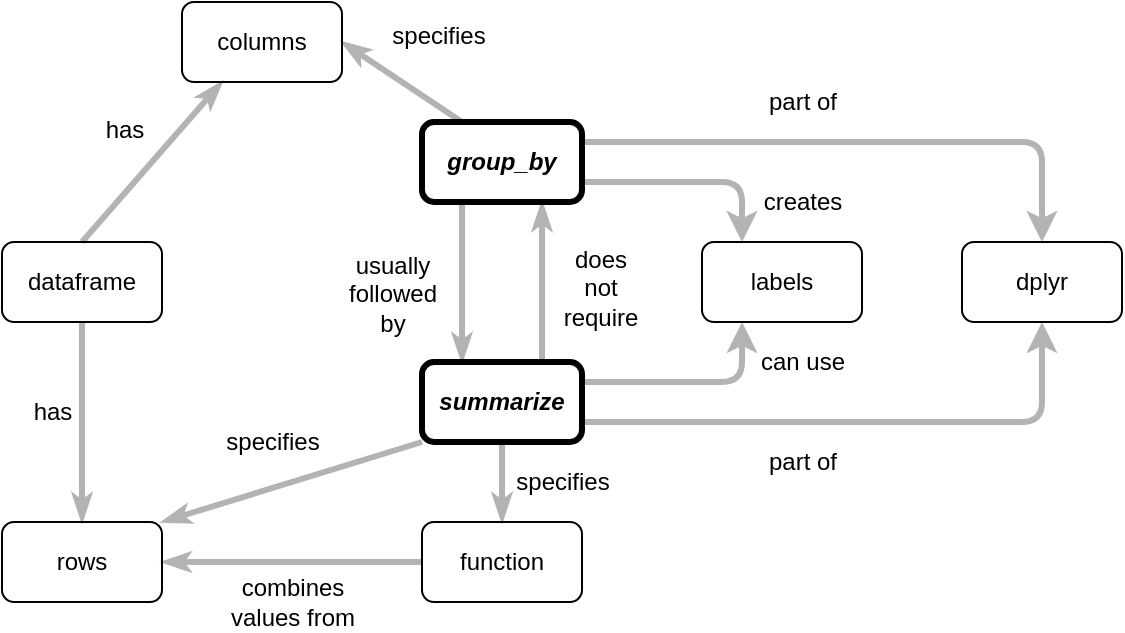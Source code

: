 <mxfile version="13.6.2" type="device"><diagram name="Page-1" id="42789a77-a242-8287-6e28-9cd8cfd52e62"><mxGraphModel dx="946" dy="680" grid="1" gridSize="10" guides="1" tooltips="1" connect="1" arrows="1" fold="1" page="1" pageScale="1" pageWidth="1100" pageHeight="850" background="#ffffff" math="0" shadow="0"><root><mxCell id="0"/><mxCell id="1" parent="0"/><mxCell id="qi2V5mZbLfldVZf9qOz1-2" value="has" style="edgeStyle=none;rounded=1;html=1;labelBackgroundColor=#FFFFFF;startArrow=none;startFill=0;startSize=5;endArrow=classicThin;endFill=1;endSize=5;jettySize=auto;orthogonalLoop=1;strokeColor=#B3B3B3;strokeWidth=3;fontFamily=Helvetica;fontSize=12;exitX=0.5;exitY=1;exitDx=0;exitDy=0;entryX=0.5;entryY=0;entryDx=0;entryDy=0;verticalAlign=middle;" edge="1" parent="1" source="qi2V5mZbLfldVZf9qOz1-7" target="qi2V5mZbLfldVZf9qOz1-9"><mxGeometry x="-0.108" y="-15" relative="1" as="geometry"><mxPoint as="offset"/></mxGeometry></mxCell><mxCell id="qi2V5mZbLfldVZf9qOz1-5" value="has" style="edgeStyle=none;rounded=1;html=1;labelBackgroundColor=none;startArrow=none;startFill=0;startSize=5;endArrow=classicThin;endFill=1;endSize=5;jettySize=auto;orthogonalLoop=1;strokeColor=#B3B3B3;strokeWidth=3;fontFamily=Helvetica;fontSize=12;exitX=0.5;exitY=0;exitDx=0;exitDy=0;entryX=0.25;entryY=1;entryDx=0;entryDy=0;verticalAlign=middle;" edge="1" parent="1" source="qi2V5mZbLfldVZf9qOz1-7" target="qi2V5mZbLfldVZf9qOz1-10"><mxGeometry x="0.046" y="21" relative="1" as="geometry"><mxPoint x="305.498" y="-7.347" as="sourcePoint"/><mxPoint x="222.111" y="56.137" as="targetPoint"/><mxPoint as="offset"/></mxGeometry></mxCell><mxCell id="qi2V5mZbLfldVZf9qOz1-6" value="specifies" style="edgeStyle=none;rounded=1;html=1;labelBackgroundColor=none;startArrow=none;startFill=0;startSize=5;endArrow=classicThin;endFill=1;endSize=5;jettySize=auto;orthogonalLoop=1;strokeColor=#B3B3B3;strokeWidth=3;fontFamily=Helvetica;fontSize=12;exitX=0.25;exitY=0;exitDx=0;exitDy=0;entryX=1;entryY=0.5;entryDx=0;entryDy=0;verticalAlign=middle;" edge="1" parent="1" source="qi2V5mZbLfldVZf9qOz1-12" target="qi2V5mZbLfldVZf9qOz1-10"><mxGeometry x="-0.061" y="-29" relative="1" as="geometry"><mxPoint x="407.5" y="75" as="sourcePoint"/><mxPoint x="235" y="75" as="targetPoint"/><mxPoint as="offset"/></mxGeometry></mxCell><mxCell id="qi2V5mZbLfldVZf9qOz1-8" style="edgeStyle=orthogonalEdgeStyle;rounded=0;orthogonalLoop=1;jettySize=auto;html=1;exitX=0.5;exitY=1;exitDx=0;exitDy=0;strokeWidth=3;fontSize=12;fontFamily=Helvetica;" edge="1" parent="1" source="qi2V5mZbLfldVZf9qOz1-7" target="qi2V5mZbLfldVZf9qOz1-7"><mxGeometry relative="1" as="geometry"/></mxCell><mxCell id="qi2V5mZbLfldVZf9qOz1-14" value="" style="endArrow=classic;html=1;strokeWidth=3;strokeColor=#B3B3B3;exitX=1;exitY=0.75;exitDx=0;exitDy=0;verticalAlign=middle;fontSize=12;labelBackgroundColor=none;fontFamily=Helvetica;entryX=0.25;entryY=0;entryDx=0;entryDy=0;" edge="1" parent="1" source="qi2V5mZbLfldVZf9qOz1-12" target="qi2V5mZbLfldVZf9qOz1-13"><mxGeometry x="0.103" y="-17" width="50" height="50" relative="1" as="geometry"><mxPoint x="330" y="190" as="sourcePoint"/><mxPoint x="410" y="30" as="targetPoint"/><Array as="points"><mxPoint x="410" y="130"/></Array><mxPoint as="offset"/></mxGeometry></mxCell><mxCell id="qi2V5mZbLfldVZf9qOz1-59" value="&lt;span style=&quot;font-size: 12px&quot;&gt;creates&lt;/span&gt;" style="edgeLabel;html=1;align=center;verticalAlign=middle;resizable=0;points=[];" vertex="1" connectable="0" parent="qi2V5mZbLfldVZf9qOz1-14"><mxGeometry x="0.017" relative="1" as="geometry"><mxPoint x="54" y="10" as="offset"/></mxGeometry></mxCell><mxCell id="qi2V5mZbLfldVZf9qOz1-54" value="can use" style="endArrow=classic;html=1;strokeWidth=3;strokeColor=#B3B3B3;exitX=1;exitY=0.25;exitDx=0;exitDy=0;verticalAlign=middle;fontSize=12;labelBackgroundColor=none;fontFamily=Helvetica;entryX=0.25;entryY=1;entryDx=0;entryDy=0;" edge="1" parent="1" source="qi2V5mZbLfldVZf9qOz1-53" target="qi2V5mZbLfldVZf9qOz1-13"><mxGeometry x="0.455" y="32" width="50" height="50" relative="1" as="geometry"><mxPoint x="327.04" y="118" as="sourcePoint"/><mxPoint x="410" y="50" as="targetPoint"/><Array as="points"><mxPoint x="410" y="230"/></Array><mxPoint x="62" y="-10" as="offset"/></mxGeometry></mxCell><mxCell id="qi2V5mZbLfldVZf9qOz1-55" value="usually&lt;br&gt;followed&lt;br&gt;by" style="edgeStyle=none;rounded=1;html=1;labelBackgroundColor=#FFFFFF;startArrow=none;startFill=0;startSize=5;endArrow=classicThin;endFill=1;endSize=5;jettySize=auto;orthogonalLoop=1;strokeColor=#B3B3B3;strokeWidth=3;fontFamily=Helvetica;fontSize=12;exitX=0.25;exitY=1;exitDx=0;exitDy=0;entryX=0.25;entryY=0;entryDx=0;entryDy=0;verticalAlign=middle;" edge="1" parent="1" source="qi2V5mZbLfldVZf9qOz1-12" target="qi2V5mZbLfldVZf9qOz1-53"><mxGeometry x="0.143" y="-35" relative="1" as="geometry"><mxPoint as="offset"/><mxPoint x="120" y="160" as="sourcePoint"/><mxPoint x="170" y="373.5" as="targetPoint"/></mxGeometry></mxCell><mxCell id="qi2V5mZbLfldVZf9qOz1-56" value="does&lt;br&gt;not&lt;br&gt;require" style="edgeStyle=none;rounded=1;html=1;labelBackgroundColor=none;startArrow=none;startFill=0;startSize=5;endArrow=classicThin;endFill=1;endSize=5;jettySize=auto;orthogonalLoop=1;strokeColor=#B3B3B3;strokeWidth=3;fontFamily=Helvetica;fontSize=12;exitX=0.75;exitY=0;exitDx=0;exitDy=0;entryX=0.75;entryY=1;entryDx=0;entryDy=0;verticalAlign=middle;" edge="1" parent="1" source="qi2V5mZbLfldVZf9qOz1-53" target="qi2V5mZbLfldVZf9qOz1-12"><mxGeometry x="-0.061" y="-29" relative="1" as="geometry"><mxPoint x="280" y="120" as="sourcePoint"/><mxPoint x="210" y="30" as="targetPoint"/><mxPoint as="offset"/></mxGeometry></mxCell><mxCell id="qi2V5mZbLfldVZf9qOz1-57" value="specifies" style="edgeStyle=none;rounded=1;html=1;labelBackgroundColor=#FFFFFF;startArrow=none;startFill=0;startSize=5;endArrow=classicThin;endFill=1;endSize=5;jettySize=auto;orthogonalLoop=1;strokeColor=#B3B3B3;strokeWidth=3;fontFamily=Helvetica;fontSize=12;exitX=0.5;exitY=1;exitDx=0;exitDy=0;entryX=0.5;entryY=0;entryDx=0;entryDy=0;verticalAlign=middle;" edge="1" parent="1" source="qi2V5mZbLfldVZf9qOz1-53" target="qi2V5mZbLfldVZf9qOz1-21"><mxGeometry y="30" relative="1" as="geometry"><mxPoint as="offset"/><mxPoint x="280" y="160" as="sourcePoint"/><mxPoint x="280" y="230" as="targetPoint"/></mxGeometry></mxCell><mxCell id="qi2V5mZbLfldVZf9qOz1-58" value="combines&lt;br&gt;values from" style="edgeStyle=none;rounded=1;html=1;labelBackgroundColor=none;startArrow=none;startFill=0;startSize=5;endArrow=classicThin;endFill=1;endSize=5;jettySize=auto;orthogonalLoop=1;strokeColor=#B3B3B3;strokeWidth=3;fontFamily=Helvetica;fontSize=12;exitX=0;exitY=0.5;exitDx=0;exitDy=0;entryX=1;entryY=0.5;entryDx=0;entryDy=0;verticalAlign=middle;" edge="1" parent="1" source="qi2V5mZbLfldVZf9qOz1-21" target="qi2V5mZbLfldVZf9qOz1-9"><mxGeometry y="20" relative="1" as="geometry"><mxPoint x="280" y="120" as="sourcePoint"/><mxPoint x="210" y="30" as="targetPoint"/><mxPoint as="offset"/></mxGeometry></mxCell><mxCell id="qi2V5mZbLfldVZf9qOz1-60" value="" style="endArrow=classic;html=1;strokeWidth=3;strokeColor=#B3B3B3;exitX=1;exitY=0.25;exitDx=0;exitDy=0;verticalAlign=middle;fontSize=12;labelBackgroundColor=none;fontFamily=Helvetica;entryX=0.5;entryY=0;entryDx=0;entryDy=0;" edge="1" parent="1" source="qi2V5mZbLfldVZf9qOz1-12" target="qi2V5mZbLfldVZf9qOz1-22"><mxGeometry x="0.103" y="-17" width="50" height="50" relative="1" as="geometry"><mxPoint x="340" y="140" as="sourcePoint"/><mxPoint x="420" y="170" as="targetPoint"/><Array as="points"><mxPoint x="560" y="110"/></Array><mxPoint as="offset"/></mxGeometry></mxCell><mxCell id="qi2V5mZbLfldVZf9qOz1-61" value="&lt;span style=&quot;font-size: 12px&quot;&gt;part of&lt;/span&gt;" style="edgeLabel;html=1;align=center;verticalAlign=middle;resizable=0;points=[];" vertex="1" connectable="0" parent="qi2V5mZbLfldVZf9qOz1-60"><mxGeometry x="0.017" relative="1" as="geometry"><mxPoint x="-33" y="-20" as="offset"/></mxGeometry></mxCell><mxCell id="qi2V5mZbLfldVZf9qOz1-63" value="part of" style="endArrow=classic;html=1;strokeWidth=3;strokeColor=#B3B3B3;exitX=1;exitY=0.75;exitDx=0;exitDy=0;verticalAlign=middle;fontSize=12;labelBackgroundColor=none;fontFamily=Helvetica;entryX=0.5;entryY=1;entryDx=0;entryDy=0;" edge="1" parent="1" source="qi2V5mZbLfldVZf9qOz1-53" target="qi2V5mZbLfldVZf9qOz1-22"><mxGeometry x="-0.214" y="-20" width="50" height="50" relative="1" as="geometry"><mxPoint x="340" y="240" as="sourcePoint"/><mxPoint x="420" y="210" as="targetPoint"/><Array as="points"><mxPoint x="560" y="250"/></Array><mxPoint as="offset"/></mxGeometry></mxCell><mxCell id="qi2V5mZbLfldVZf9qOz1-64" value="specifies" style="edgeStyle=none;rounded=1;html=1;labelBackgroundColor=#FFFFFF;startArrow=none;startFill=0;startSize=5;endArrow=classicThin;endFill=1;endSize=5;jettySize=auto;orthogonalLoop=1;strokeColor=#B3B3B3;strokeWidth=3;fontFamily=Helvetica;fontSize=12;exitX=0;exitY=1;exitDx=0;exitDy=0;entryX=1;entryY=0;entryDx=0;entryDy=0;verticalAlign=middle;" edge="1" parent="1" source="qi2V5mZbLfldVZf9qOz1-53" target="qi2V5mZbLfldVZf9qOz1-9"><mxGeometry x="0.05" y="-22" relative="1" as="geometry"><mxPoint as="offset"/><mxPoint x="300" y="270" as="sourcePoint"/><mxPoint x="260" y="310" as="targetPoint"/></mxGeometry></mxCell><mxCell id="qi2V5mZbLfldVZf9qOz1-7" value="dataframe" style="rounded=1;whiteSpace=wrap;html=1;fontSize=12;fontFamily=Helvetica;fillColor=none;" vertex="1" parent="1"><mxGeometry x="40" y="160" width="80" height="40" as="geometry"/></mxCell><mxCell id="qi2V5mZbLfldVZf9qOz1-9" value="rows" style="rounded=1;whiteSpace=wrap;html=1;fontSize=12;fontFamily=Helvetica;fillColor=none;" vertex="1" parent="1"><mxGeometry x="40" y="300" width="80" height="40" as="geometry"/></mxCell><mxCell id="qi2V5mZbLfldVZf9qOz1-10" value="columns" style="rounded=1;whiteSpace=wrap;html=1;fontSize=12;fontFamily=Helvetica;fillColor=none;" vertex="1" parent="1"><mxGeometry x="130" y="40" width="80" height="40" as="geometry"/></mxCell><mxCell id="qi2V5mZbLfldVZf9qOz1-12" value="&lt;b style=&quot;font-size: 12px&quot;&gt;&lt;i style=&quot;font-size: 12px&quot;&gt;group_by&lt;/i&gt;&lt;/b&gt;" style="rounded=1;whiteSpace=wrap;html=1;strokeWidth=3;fontSize=12;fontFamily=Helvetica;fillColor=none;" vertex="1" parent="1"><mxGeometry x="250" y="100" width="80" height="40" as="geometry"/></mxCell><mxCell id="qi2V5mZbLfldVZf9qOz1-13" value="labels" style="rounded=1;whiteSpace=wrap;html=1;fontSize=12;fontFamily=Helvetica;fillColor=none;" vertex="1" parent="1"><mxGeometry x="390" y="160" width="80" height="40" as="geometry"/></mxCell><mxCell id="qi2V5mZbLfldVZf9qOz1-21" value="function" style="rounded=1;whiteSpace=wrap;html=1;fontSize=12;fontFamily=Helvetica;fillColor=none;" vertex="1" parent="1"><mxGeometry x="250" y="300" width="80" height="40" as="geometry"/></mxCell><mxCell id="qi2V5mZbLfldVZf9qOz1-22" value="dplyr" style="rounded=1;whiteSpace=wrap;html=1;fontSize=12;fontFamily=Helvetica;fillColor=none;" vertex="1" parent="1"><mxGeometry x="520" y="160" width="80" height="40" as="geometry"/></mxCell><mxCell id="qi2V5mZbLfldVZf9qOz1-53" value="&lt;b style=&quot;font-size: 12px&quot;&gt;&lt;i style=&quot;font-size: 12px&quot;&gt;summarize&lt;/i&gt;&lt;/b&gt;" style="rounded=1;whiteSpace=wrap;html=1;strokeWidth=3;fontSize=12;fontFamily=Helvetica;fillColor=none;" vertex="1" parent="1"><mxGeometry x="250" y="220" width="80" height="40" as="geometry"/></mxCell></root></mxGraphModel></diagram></mxfile>